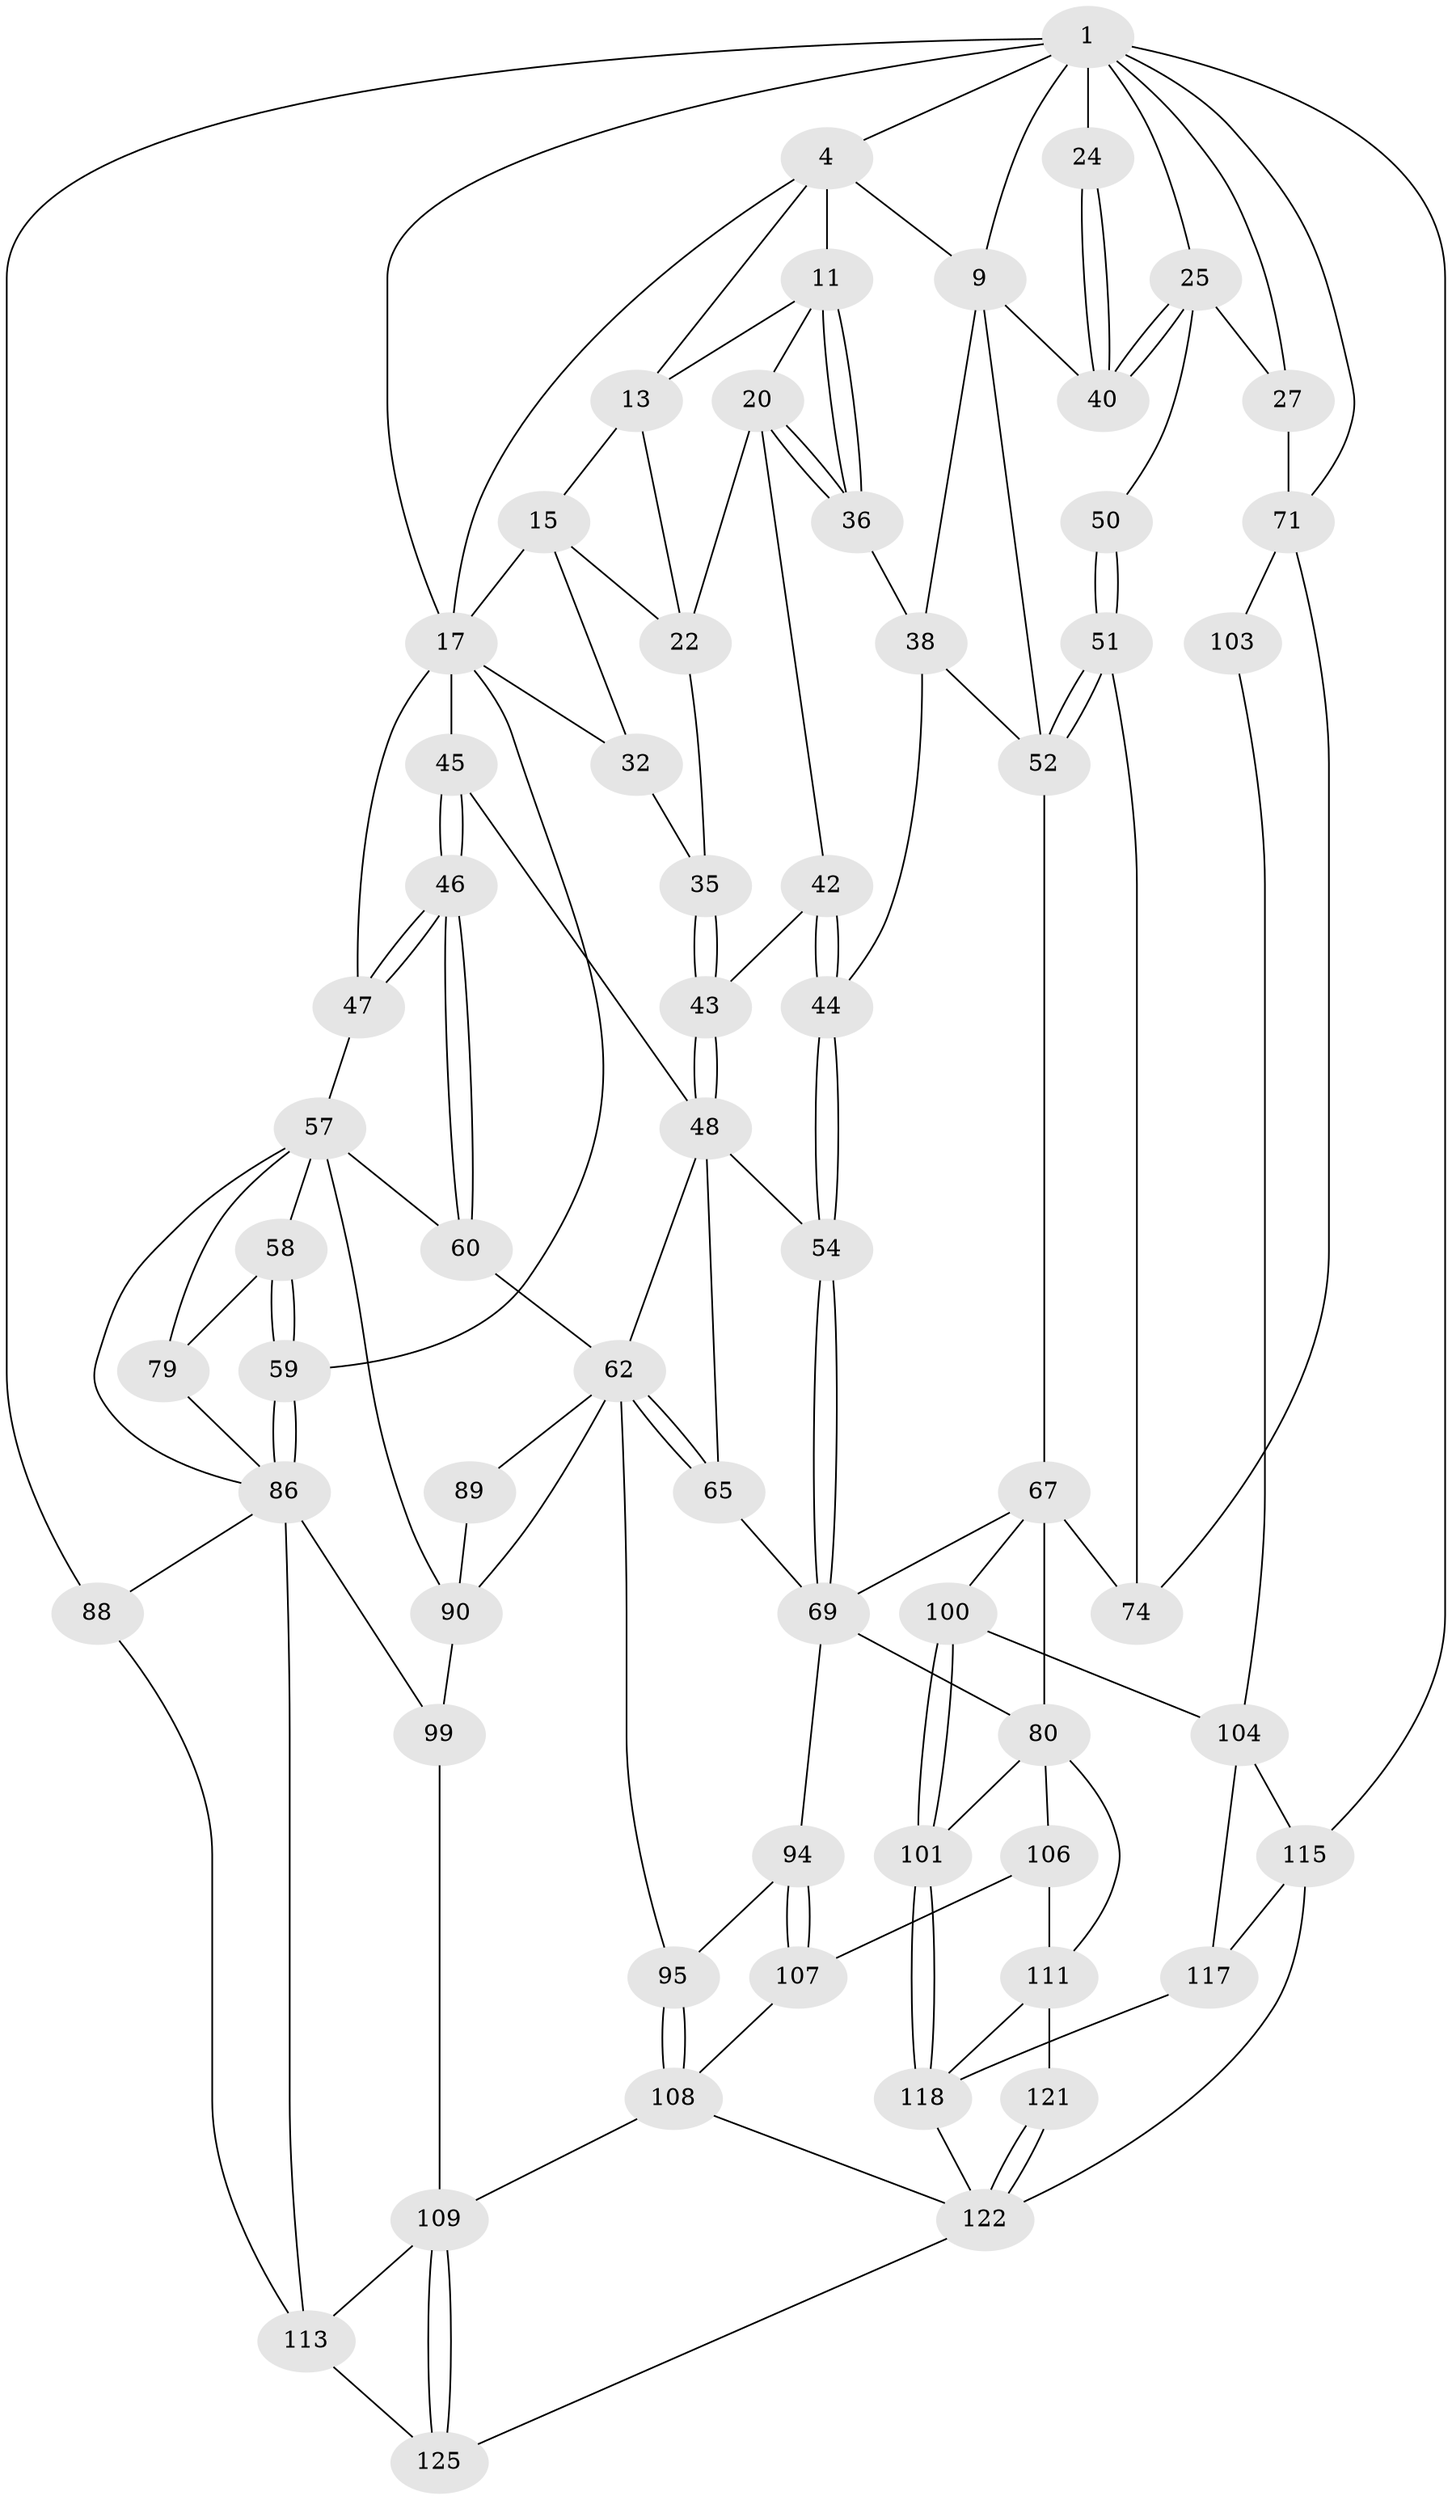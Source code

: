 // original degree distribution, {3: 0.023809523809523808, 6: 0.23015873015873015, 5: 0.5158730158730159, 4: 0.23015873015873015}
// Generated by graph-tools (version 1.1) at 2025/28/03/15/25 16:28:01]
// undirected, 63 vertices, 140 edges
graph export_dot {
graph [start="1"]
  node [color=gray90,style=filled];
  1 [pos="+0.916591574234388+0",super="+2+7"];
  4 [pos="+0.22241379244502146+0",super="+5"];
  9 [pos="+0.7727124449508902+0.15481381426311053",super="+37"];
  11 [pos="+0.7102813470405513+0.12887567255415092",super="+12"];
  13 [pos="+0.5602742466289569+0",super="+14"];
  15 [pos="+0.3749399995252937+0.08977014810130626",super="+16"];
  17 [pos="+0.2851035279146635+0.010441059270328354",super="+28"];
  20 [pos="+0.5528058287359516+0.1647302442903367",super="+21"];
  22 [pos="+0.5056622313481295+0.17956699490064193",super="+34"];
  24 [pos="+0.8799037846766038+0.1698422664723755"];
  25 [pos="+1+0.26276321593771695",super="+26"];
  27 [pos="+1+0.25741258157276103"];
  32 [pos="+0.3097230917662593+0.2458100654648673"];
  35 [pos="+0.35195904476319145+0.25625611311712554"];
  36 [pos="+0.622104942807944+0.21959537177711824"];
  38 [pos="+0.7169685192112528+0.35686351796286836",super="+39"];
  40 [pos="+0.9978065264307512+0.26644265030081754"];
  42 [pos="+0.4749042480141951+0.2996140344640395"];
  43 [pos="+0.4262520633797531+0.32069466008304676"];
  44 [pos="+0.6850856106554098+0.3830430672995624"];
  45 [pos="+0.22969304917278743+0.4048516730832534"];
  46 [pos="+0.19293349167517604+0.4218018308570079"];
  47 [pos="+0.14517320503771208+0.4009303569138089",super="+56"];
  48 [pos="+0.4079083646744181+0.37875261520181175",super="+55+49"];
  50 [pos="+0.9343218902512904+0.47752264598328215"];
  51 [pos="+0.915838741459904+0.4787985846338639",super="+70"];
  52 [pos="+0.9145932777316426+0.4776522936126951",super="+66+53"];
  54 [pos="+0.6844779555916429+0.3867138910569245"];
  57 [pos="+0.045646085381655356+0.4546152653003762",super="+61"];
  58 [pos="+0+0.48729011927025384"];
  59 [pos="+0+0.5009408839358309"];
  60 [pos="+0.18084181337362465+0.5404808393582554"];
  62 [pos="+0.3367619731103443+0.5464429690284531",super="+63"];
  65 [pos="+0.45407290783964344+0.5869492376778944"];
  67 [pos="+0.7534774542115202+0.4836318068912806",super="+68+77"];
  69 [pos="+0.6975330935537591+0.45613254494763106",super="+75"];
  71 [pos="+0.9941859268317519+0.5128860595778231",super="+73+72"];
  74 [pos="+0.8995295663167902+0.6258031330681976"];
  79 [pos="+0.1006309297287033+0.589024137008051"];
  80 [pos="+0.7045173092862133+0.6171292595631942",super="+81"];
  86 [pos="+0+0.7126255921188329",super="+96+87"];
  88 [pos="+0+1"];
  89 [pos="+0.20477275900049946+0.6581666545583568"];
  90 [pos="+0.1704997171564708+0.6642393849720809",super="+98"];
  94 [pos="+0.4131198625144281+0.69736440099432"];
  95 [pos="+0.37091061151198335+0.727347589655465"];
  99 [pos="+0.16405453372263923+0.8101538736221578"];
  100 [pos="+0.7802764165705817+0.7731859323078486"];
  101 [pos="+0.7628625115252513+0.7799372328217464"];
  103 [pos="+0.9714650931092652+0.6920943451518564"];
  104 [pos="+0.9523892881316381+0.7169806891693565",super="+105"];
  106 [pos="+0.5639662313756892+0.7525535207017366"];
  107 [pos="+0.5059373325930581+0.8068529649203788"];
  108 [pos="+0.3623946301923221+0.7582701632475713",super="+114"];
  109 [pos="+0.1925876687974731+0.8559497277633281",super="+110"];
  111 [pos="+0.6817740249399243+0.7728023263393394",super="+119+112"];
  113 [pos="+0.15282420953167616+0.8547797844819092",super="+126"];
  115 [pos="+1+1",super="+116"];
  117 [pos="+0.8761384574512345+0.8646583727167205"];
  118 [pos="+0.7682029765361958+0.8906651875392186",super="+120"];
  121 [pos="+0.5203315586635598+1"];
  122 [pos="+0.5094458927230989+1",super="+123+124"];
  125 [pos="+0.44637555967513265+1"];
  1 -- 4;
  1 -- 71;
  1 -- 115;
  1 -- 88 [weight=2];
  1 -- 27;
  1 -- 17;
  1 -- 24 [weight=2];
  1 -- 9;
  1 -- 25;
  4 -- 17;
  4 -- 9;
  4 -- 11;
  4 -- 13;
  9 -- 40;
  9 -- 38;
  9 -- 52;
  11 -- 36;
  11 -- 36;
  11 -- 20;
  11 -- 13;
  13 -- 22;
  13 -- 15;
  15 -- 32;
  15 -- 17;
  15 -- 22;
  17 -- 32;
  17 -- 59;
  17 -- 45;
  17 -- 47 [weight=2];
  20 -- 36;
  20 -- 36;
  20 -- 42;
  20 -- 22;
  22 -- 35;
  24 -- 40;
  24 -- 40;
  25 -- 40;
  25 -- 40;
  25 -- 50;
  25 -- 27;
  27 -- 71;
  32 -- 35;
  35 -- 43;
  35 -- 43;
  36 -- 38;
  38 -- 44;
  38 -- 52;
  42 -- 43;
  42 -- 44;
  42 -- 44;
  43 -- 48;
  43 -- 48;
  44 -- 54;
  44 -- 54;
  45 -- 46;
  45 -- 46;
  45 -- 48;
  46 -- 47;
  46 -- 47;
  46 -- 60;
  46 -- 60;
  47 -- 57;
  48 -- 65;
  48 -- 54;
  48 -- 62;
  50 -- 51;
  50 -- 51;
  51 -- 52 [weight=2];
  51 -- 52;
  51 -- 74;
  52 -- 67;
  54 -- 69;
  54 -- 69;
  57 -- 58;
  57 -- 86;
  57 -- 90;
  57 -- 60;
  57 -- 79;
  58 -- 59;
  58 -- 59;
  58 -- 79;
  59 -- 86;
  59 -- 86;
  60 -- 62;
  62 -- 65;
  62 -- 65;
  62 -- 89 [weight=2];
  62 -- 90;
  62 -- 95;
  65 -- 69;
  67 -- 80 [weight=2];
  67 -- 69;
  67 -- 74;
  67 -- 100;
  69 -- 94;
  69 -- 80;
  71 -- 74;
  71 -- 103 [weight=2];
  79 -- 86;
  80 -- 101;
  80 -- 106;
  80 -- 111;
  86 -- 99;
  86 -- 88;
  86 -- 113;
  88 -- 113;
  89 -- 90;
  90 -- 99;
  94 -- 95;
  94 -- 107;
  94 -- 107;
  95 -- 108;
  95 -- 108;
  99 -- 109;
  100 -- 101;
  100 -- 101;
  100 -- 104;
  101 -- 118;
  101 -- 118;
  103 -- 104;
  104 -- 115;
  104 -- 117;
  106 -- 107;
  106 -- 111;
  107 -- 108;
  108 -- 109;
  108 -- 122;
  109 -- 125;
  109 -- 125;
  109 -- 113;
  111 -- 121 [weight=2];
  111 -- 118;
  113 -- 125;
  115 -- 117;
  115 -- 122;
  117 -- 118;
  118 -- 122;
  121 -- 122;
  121 -- 122;
  122 -- 125;
}
